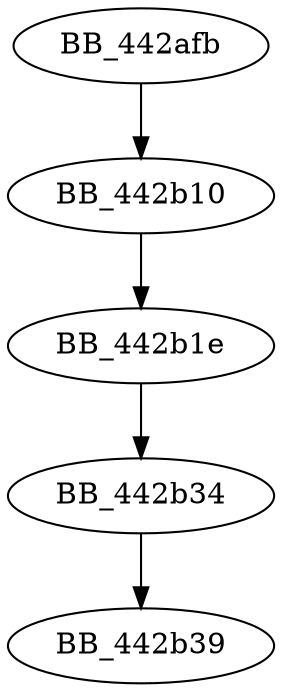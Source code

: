 DiGraph __ctrandisp2{
BB_442afb->BB_442b10
BB_442b10->BB_442b1e
BB_442b1e->BB_442b34
BB_442b34->BB_442b39
}
